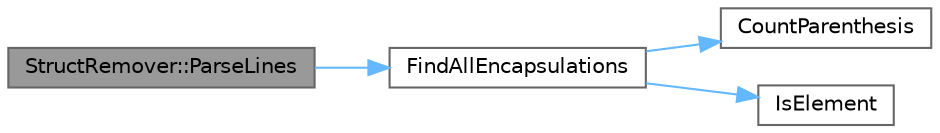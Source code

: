 digraph "StructRemover::ParseLines"
{
 // LATEX_PDF_SIZE
  bgcolor="transparent";
  edge [fontname=Helvetica,fontsize=10,labelfontname=Helvetica,labelfontsize=10];
  node [fontname=Helvetica,fontsize=10,shape=box,height=0.2,width=0.4];
  rankdir="LR";
  Node1 [id="Node000001",label="StructRemover::ParseLines",height=0.2,width=0.4,color="gray40", fillcolor="grey60", style="filled", fontcolor="black",tooltip=" "];
  Node1 -> Node2 [id="edge4_Node000001_Node000002",color="steelblue1",style="solid",tooltip=" "];
  Node2 [id="Node000002",label="FindAllEncapsulations",height=0.2,width=0.4,color="grey40", fillcolor="white", style="filled",URL="$_additional_files_helper_8ixx.html#ac7bb9fd2a57ea65a0005cd4738ee03f8",tooltip=" "];
  Node2 -> Node3 [id="edge5_Node000002_Node000003",color="steelblue1",style="solid",tooltip=" "];
  Node3 [id="Node000003",label="CountParenthesis",height=0.2,width=0.4,color="grey40", fillcolor="white", style="filled",URL="$_additional_files_helper_8ixx.html#a60221f9e31eb9859a1dad5c075c37e79",tooltip=" "];
  Node2 -> Node4 [id="edge6_Node000002_Node000004",color="steelblue1",style="solid",tooltip=" "];
  Node4 [id="Node000004",label="IsElement",height=0.2,width=0.4,color="grey40", fillcolor="white", style="filled",URL="$_additional_files_helper_8ixx.html#a24915bf6ac230c3aacf50201221836ba",tooltip=" "];
}
